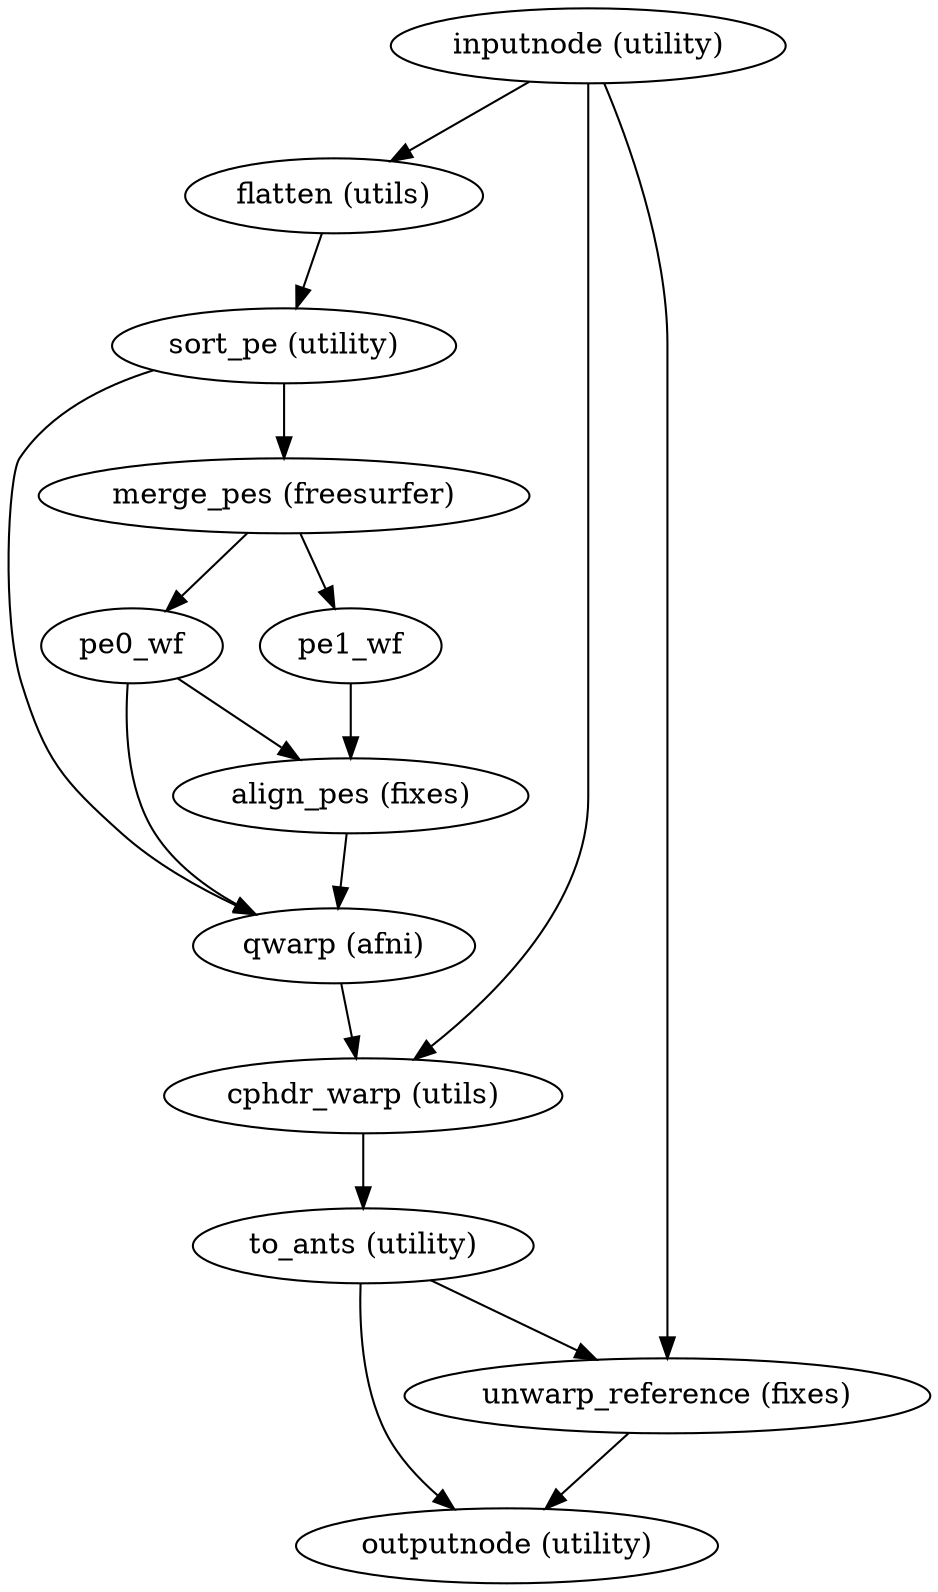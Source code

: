 strict digraph  {
"inputnode (utility)";
"flatten (utils)";
"cphdr_warp (utils)";
"unwarp_reference (fixes)";
"sort_pe (utility)";
"qwarp (afni)";
"merge_pes (freesurfer)";
pe0_wf;
pe1_wf;
"align_pes (fixes)";
"to_ants (utility)";
"outputnode (utility)";
"inputnode (utility)" -> "flatten (utils)";
"inputnode (utility)" -> "cphdr_warp (utils)";
"inputnode (utility)" -> "unwarp_reference (fixes)";
"flatten (utils)" -> "sort_pe (utility)";
"cphdr_warp (utils)" -> "to_ants (utility)";
"unwarp_reference (fixes)" -> "outputnode (utility)";
"sort_pe (utility)" -> "qwarp (afni)";
"sort_pe (utility)" -> "merge_pes (freesurfer)";
"qwarp (afni)" -> "cphdr_warp (utils)";
"merge_pes (freesurfer)" -> pe0_wf;
"merge_pes (freesurfer)" -> pe1_wf;
pe0_wf -> "align_pes (fixes)";
pe0_wf -> "qwarp (afni)";
pe1_wf -> "align_pes (fixes)";
"align_pes (fixes)" -> "qwarp (afni)";
"to_ants (utility)" -> "unwarp_reference (fixes)";
"to_ants (utility)" -> "outputnode (utility)";
}
